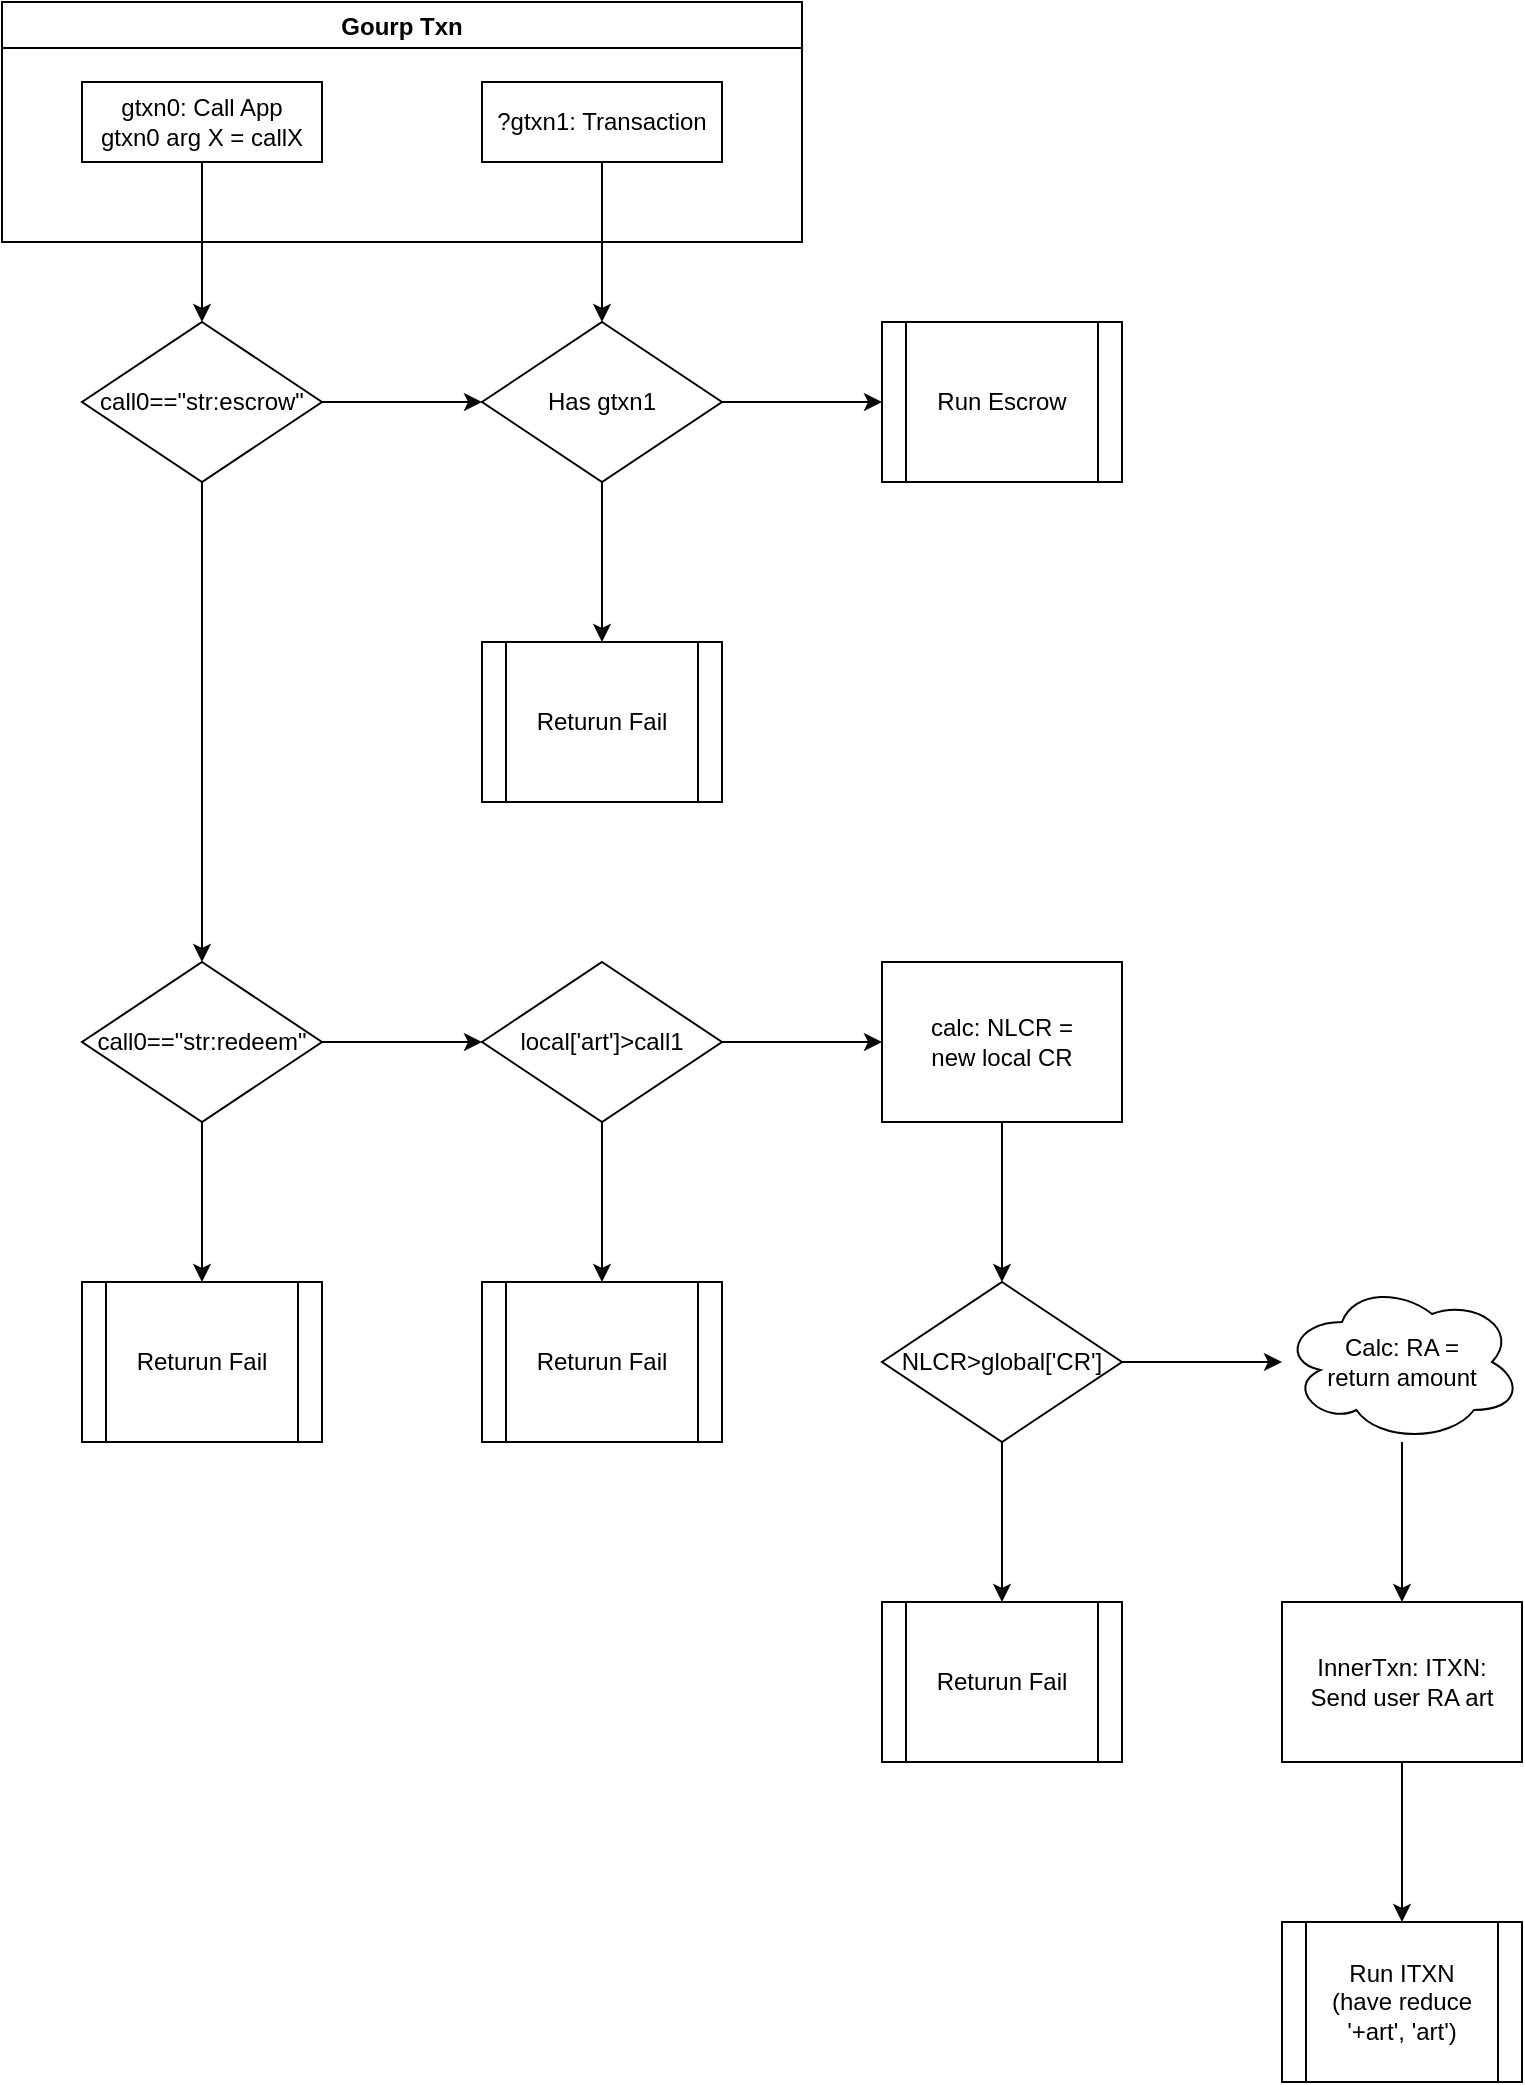 <mxfile>
    <diagram id="StccxLKIsm0_ziz8Wz44" name="Page-1">
        <mxGraphModel dx="1210" dy="508" grid="1" gridSize="10" guides="1" tooltips="1" connect="1" arrows="1" fold="1" page="1" pageScale="1" pageWidth="850" pageHeight="1100" math="0" shadow="0">
            <root>
                <mxCell id="0"/>
                <mxCell id="1" parent="0"/>
                <mxCell id="3" value="Gourp Txn" style="swimlane;" parent="1" vertex="1">
                    <mxGeometry x="40" y="40" width="400" height="120" as="geometry"/>
                </mxCell>
                <mxCell id="2" value="gtxn0: Call App&lt;br&gt;gtxn0 arg X = callX" style="rounded=0;whiteSpace=wrap;html=1;" parent="3" vertex="1">
                    <mxGeometry x="40" y="40" width="120" height="40" as="geometry"/>
                </mxCell>
                <mxCell id="4" value="?gtxn1: Transaction" style="rounded=0;whiteSpace=wrap;html=1;" parent="3" vertex="1">
                    <mxGeometry x="240" y="40" width="120" height="40" as="geometry"/>
                </mxCell>
                <mxCell id="11" style="edgeStyle=none;html=1;entryX=0.5;entryY=0;entryDx=0;entryDy=0;" parent="1" source="7" target="10" edge="1">
                    <mxGeometry relative="1" as="geometry"/>
                </mxCell>
                <mxCell id="12" style="edgeStyle=none;html=1;exitX=1;exitY=0.5;exitDx=0;exitDy=0;" parent="1" source="7" target="13" edge="1">
                    <mxGeometry relative="1" as="geometry">
                        <mxPoint x="280" y="240" as="targetPoint"/>
                    </mxGeometry>
                </mxCell>
                <mxCell id="7" value="call0==&quot;str:escrow&quot;" style="rhombus;whiteSpace=wrap;html=1;" parent="1" vertex="1">
                    <mxGeometry x="80" y="200" width="120" height="80" as="geometry"/>
                </mxCell>
                <mxCell id="5" style="edgeStyle=none;html=1;entryX=0.5;entryY=0;entryDx=0;entryDy=0;" parent="1" source="2" target="7" edge="1">
                    <mxGeometry relative="1" as="geometry">
                        <mxPoint x="140" y="240" as="targetPoint"/>
                    </mxGeometry>
                </mxCell>
                <mxCell id="27" value="" style="edgeStyle=none;html=1;" parent="1" source="10" target="26" edge="1">
                    <mxGeometry relative="1" as="geometry"/>
                </mxCell>
                <mxCell id="45" style="edgeStyle=none;html=1;" edge="1" parent="1" source="10" target="46">
                    <mxGeometry relative="1" as="geometry">
                        <mxPoint x="140" y="670" as="targetPoint"/>
                    </mxGeometry>
                </mxCell>
                <mxCell id="10" value="call0==&quot;str:redeem&quot;" style="rhombus;whiteSpace=wrap;html=1;" parent="1" vertex="1">
                    <mxGeometry x="80" y="520" width="120" height="80" as="geometry"/>
                </mxCell>
                <mxCell id="18" style="edgeStyle=none;html=1;" parent="1" source="13" target="19" edge="1">
                    <mxGeometry relative="1" as="geometry">
                        <mxPoint x="480" y="240" as="targetPoint"/>
                    </mxGeometry>
                </mxCell>
                <mxCell id="24" style="edgeStyle=none;html=1;" parent="1" source="13" target="15" edge="1">
                    <mxGeometry relative="1" as="geometry"/>
                </mxCell>
                <mxCell id="13" value="Has gtxn1" style="rhombus;whiteSpace=wrap;html=1;" parent="1" vertex="1">
                    <mxGeometry x="280" y="200" width="120" height="80" as="geometry"/>
                </mxCell>
                <mxCell id="14" style="edgeStyle=none;html=1;entryX=0.5;entryY=0;entryDx=0;entryDy=0;" parent="1" source="4" target="13" edge="1">
                    <mxGeometry relative="1" as="geometry"/>
                </mxCell>
                <mxCell id="15" value="Returun Fail" style="shape=process;whiteSpace=wrap;html=1;backgroundOutline=1;" parent="1" vertex="1">
                    <mxGeometry x="280" y="360" width="120" height="80" as="geometry"/>
                </mxCell>
                <mxCell id="19" value="Run Escrow" style="shape=process;whiteSpace=wrap;html=1;backgroundOutline=1;" parent="1" vertex="1">
                    <mxGeometry x="480" y="200" width="120" height="80" as="geometry"/>
                </mxCell>
                <mxCell id="30" style="edgeStyle=none;html=1;" parent="1" source="26" target="_F05gWV_H_FlJvX53TOn-44" edge="1">
                    <mxGeometry relative="1" as="geometry">
                        <mxPoint x="480" y="560" as="targetPoint"/>
                    </mxGeometry>
                </mxCell>
                <mxCell id="33" style="edgeStyle=none;html=1;" parent="1" source="26" target="32" edge="1">
                    <mxGeometry relative="1" as="geometry"/>
                </mxCell>
                <mxCell id="26" value="local['art']&amp;gt;call1&lt;br&gt;" style="rhombus;whiteSpace=wrap;html=1;" parent="1" vertex="1">
                    <mxGeometry x="280" y="520" width="120" height="80" as="geometry"/>
                </mxCell>
                <mxCell id="35" style="edgeStyle=none;html=1;" parent="1" source="_F05gWV_H_FlJvX53TOn-44" target="34" edge="1">
                    <mxGeometry relative="1" as="geometry">
                        <mxPoint x="540" y="600" as="sourcePoint"/>
                    </mxGeometry>
                </mxCell>
                <mxCell id="32" value="Returun Fail" style="shape=process;whiteSpace=wrap;html=1;backgroundOutline=1;" parent="1" vertex="1">
                    <mxGeometry x="280" y="680" width="120" height="80" as="geometry"/>
                </mxCell>
                <mxCell id="37" style="edgeStyle=none;html=1;" parent="1" source="34" target="36" edge="1">
                    <mxGeometry relative="1" as="geometry"/>
                </mxCell>
                <mxCell id="39" style="edgeStyle=none;html=1;" parent="1" source="34" target="38" edge="1">
                    <mxGeometry relative="1" as="geometry"/>
                </mxCell>
                <mxCell id="34" value="NLCR&amp;gt;global['CR']" style="rhombus;whiteSpace=wrap;html=1;" parent="1" vertex="1">
                    <mxGeometry x="480" y="680" width="120" height="80" as="geometry"/>
                </mxCell>
                <mxCell id="36" value="Returun Fail" style="shape=process;whiteSpace=wrap;html=1;backgroundOutline=1;" parent="1" vertex="1">
                    <mxGeometry x="480" y="840" width="120" height="80" as="geometry"/>
                </mxCell>
                <mxCell id="43" style="edgeStyle=none;html=1;" parent="1" source="38" target="40" edge="1">
                    <mxGeometry relative="1" as="geometry"/>
                </mxCell>
                <mxCell id="38" value="Calc: RA =&lt;br&gt;return amount" style="ellipse;shape=cloud;whiteSpace=wrap;html=1;" parent="1" vertex="1">
                    <mxGeometry x="680" y="680" width="120" height="80" as="geometry"/>
                </mxCell>
                <mxCell id="44" style="edgeStyle=none;html=1;" parent="1" source="40" target="41" edge="1">
                    <mxGeometry relative="1" as="geometry"/>
                </mxCell>
                <mxCell id="40" value="InnerTxn: ITXN:&lt;br&gt;Send user RA art" style="rounded=0;whiteSpace=wrap;html=1;" parent="1" vertex="1">
                    <mxGeometry x="680" y="840" width="120" height="80" as="geometry"/>
                </mxCell>
                <mxCell id="41" value="Run ITXN&lt;br&gt;(have reduce '+art', 'art')" style="shape=process;whiteSpace=wrap;html=1;backgroundOutline=1;" parent="1" vertex="1">
                    <mxGeometry x="680" y="1000" width="120" height="80" as="geometry"/>
                </mxCell>
                <mxCell id="_F05gWV_H_FlJvX53TOn-44" value="&lt;div&gt;calc: NLCR =&lt;/div&gt;&lt;div&gt;new local CR&lt;/div&gt;" style="rounded=0;whiteSpace=wrap;html=1;" parent="1" vertex="1">
                    <mxGeometry x="480" y="520" width="120" height="80" as="geometry"/>
                </mxCell>
                <mxCell id="46" value="Returun Fail" style="shape=process;whiteSpace=wrap;html=1;backgroundOutline=1;" vertex="1" parent="1">
                    <mxGeometry x="80" y="680" width="120" height="80" as="geometry"/>
                </mxCell>
            </root>
        </mxGraphModel>
    </diagram>
</mxfile>